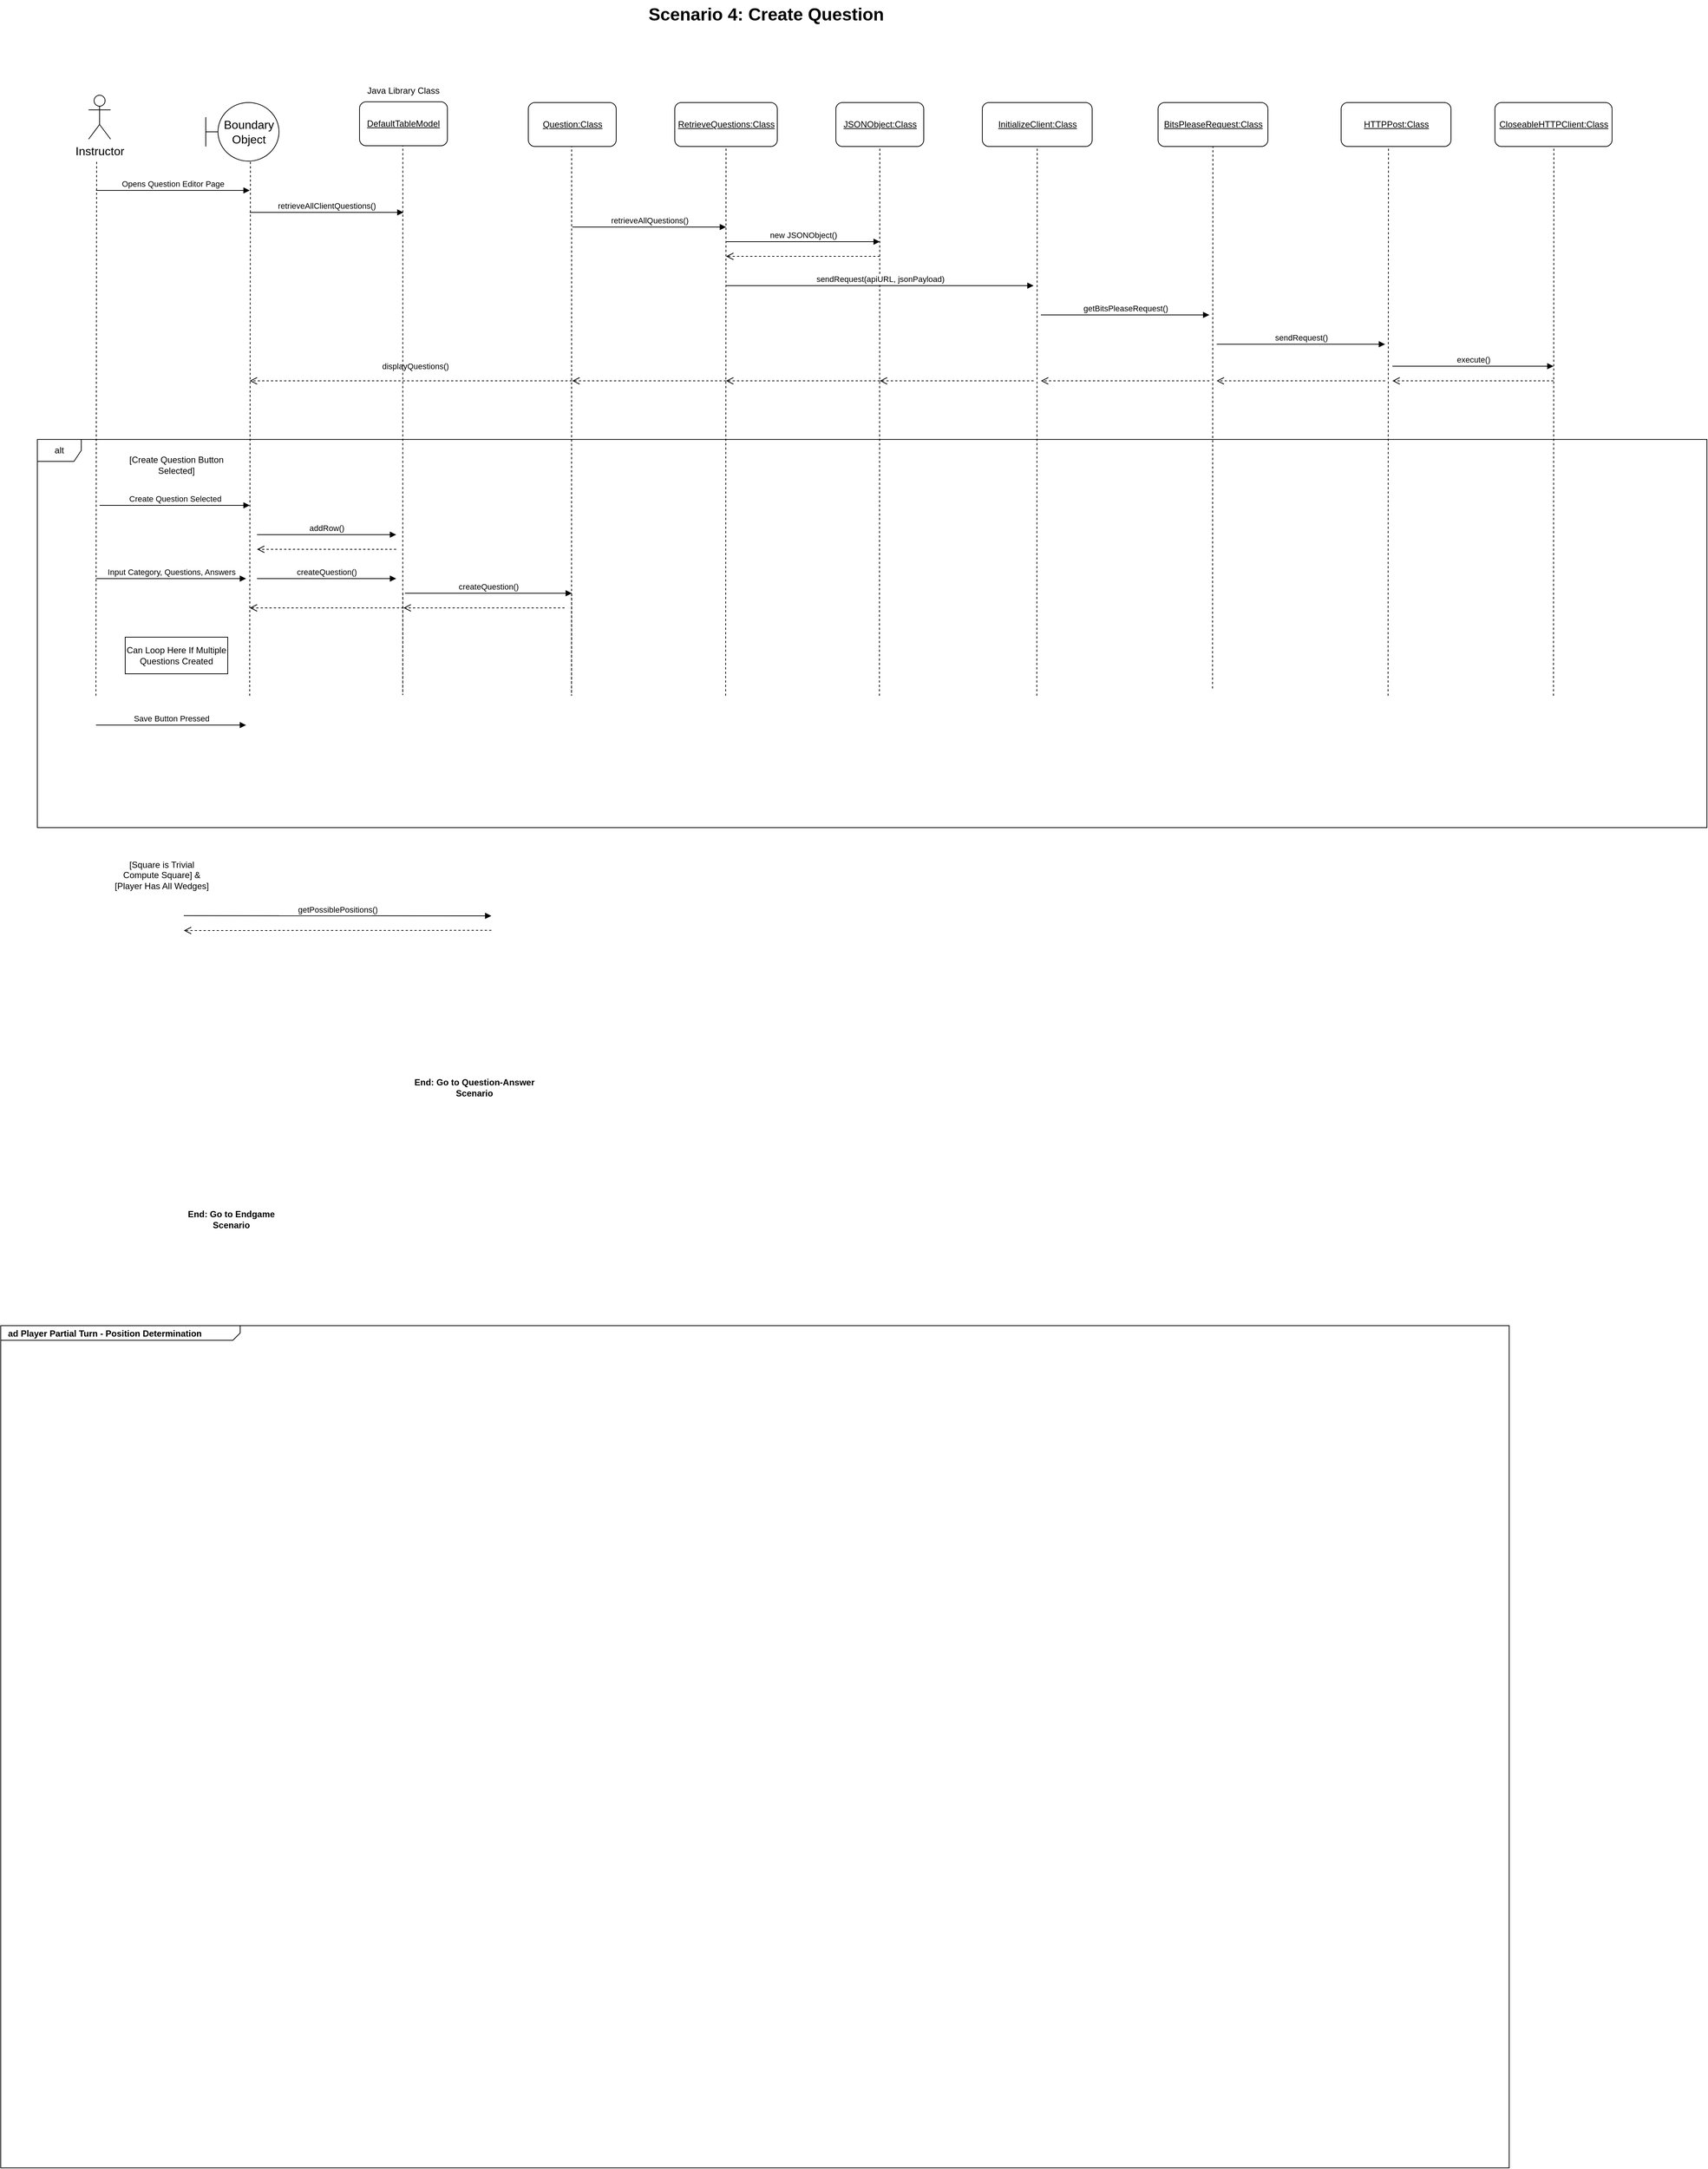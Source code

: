 <mxfile version="21.6.6" type="github">
  <diagram name="Page-1" id="929967ad-93f9-6ef4-fab6-5d389245f69c">
    <mxGraphModel dx="2700" dy="1115" grid="1" gridSize="10" guides="1" tooltips="1" connect="1" arrows="1" fold="1" page="1" pageScale="1.5" pageWidth="1169" pageHeight="826" background="none" math="0" shadow="0">
      <root>
        <mxCell id="0" style=";html=1;" />
        <mxCell id="1" style=";html=1;" parent="0" />
        <mxCell id="1672d66443f91eb5-1" value="&lt;p style=&quot;margin: 0px ; margin-top: 4px ; margin-left: 10px ; text-align: left&quot;&gt;&lt;b&gt;ad Player Partial Turn - Position Determination&lt;/b&gt;&lt;/p&gt;" style="html=1;strokeWidth=1;shape=mxgraph.sysml.package;html=1;overflow=fill;whiteSpace=wrap;fillColor=none;gradientColor=none;fontSize=12;align=center;labelX=327.64;" parent="1" vertex="1">
          <mxGeometry x="230" y="1900" width="2060" height="1150" as="geometry" />
        </mxCell>
        <mxCell id="BygNE2UErq7dpZcZYX3N-1" value="Boundary Object" style="shape=umlBoundary;whiteSpace=wrap;html=1;fontSize=16;" parent="1" vertex="1">
          <mxGeometry x="510" y="230" width="100" height="80" as="geometry" />
        </mxCell>
        <mxCell id="BygNE2UErq7dpZcZYX3N-2" value="Instructor" style="shape=umlActor;html=1;verticalLabelPosition=bottom;verticalAlign=top;align=center;fontSize=16;" parent="1" vertex="1">
          <mxGeometry x="350" y="220" width="30" height="60" as="geometry" />
        </mxCell>
        <mxCell id="L_0Sts4csoF8o7Koaro3-2" value="&lt;u&gt;Question:Class&lt;/u&gt;" style="rounded=1;whiteSpace=wrap;html=1;" parent="1" vertex="1">
          <mxGeometry x="950.5" y="230" width="120" height="60" as="geometry" />
        </mxCell>
        <mxCell id="L_0Sts4csoF8o7Koaro3-6" value="&lt;u&gt;JSONObject:Class&lt;/u&gt;" style="rounded=1;whiteSpace=wrap;html=1;" parent="1" vertex="1">
          <mxGeometry x="1370.5" y="230" width="120" height="60" as="geometry" />
        </mxCell>
        <mxCell id="L_0Sts4csoF8o7Koaro3-7" value="&lt;u&gt;RetrieveQuestions:Class&lt;/u&gt;" style="rounded=1;whiteSpace=wrap;html=1;" parent="1" vertex="1">
          <mxGeometry x="1150.5" y="230" width="140" height="60" as="geometry" />
        </mxCell>
        <mxCell id="L_0Sts4csoF8o7Koaro3-8" value="Scenario 4: Create Question" style="text;strokeColor=none;fillColor=none;html=1;fontSize=24;fontStyle=1;verticalAlign=middle;align=center;" parent="1" vertex="1">
          <mxGeometry x="990" y="90" width="570" height="40" as="geometry" />
        </mxCell>
        <mxCell id="L_0Sts4csoF8o7Koaro3-15" value="" style="endArrow=none;dashed=1;html=1;rounded=0;movable=1;resizable=1;rotatable=1;deletable=1;editable=1;locked=0;connectable=1;exitX=0.05;exitY=0.544;exitDx=0;exitDy=0;exitPerimeter=0;" parent="1" edge="1">
          <mxGeometry width="50" height="50" relative="1" as="geometry">
            <mxPoint x="1009.67" y="901" as="sourcePoint" />
            <mxPoint x="1009.67" y="290" as="targetPoint" />
            <Array as="points">
              <mxPoint x="1009.5" y="1040" />
            </Array>
          </mxGeometry>
        </mxCell>
        <mxCell id="L_0Sts4csoF8o7Koaro3-4" value="alt" style="shape=umlFrame;whiteSpace=wrap;html=1;pointerEvents=0;" parent="1" vertex="1">
          <mxGeometry x="280" y="690" width="2280" height="530" as="geometry" />
        </mxCell>
        <mxCell id="L_0Sts4csoF8o7Koaro3-25" value="[Square is Trivial Compute Square] &amp;amp; [Player Has All Wedges]" style="text;html=1;strokeColor=none;fillColor=none;align=center;verticalAlign=middle;whiteSpace=wrap;rounded=0;" parent="1" vertex="1">
          <mxGeometry x="380" y="1270" width="140" height="30" as="geometry" />
        </mxCell>
        <mxCell id="L_0Sts4csoF8o7Koaro3-29" value="&lt;b&gt;End: Go to Endgame Scenario&lt;/b&gt;" style="text;html=1;strokeColor=none;fillColor=none;align=center;verticalAlign=middle;whiteSpace=wrap;rounded=0;" parent="1" vertex="1">
          <mxGeometry x="460" y="1740" width="170" height="30" as="geometry" />
        </mxCell>
        <mxCell id="L_0Sts4csoF8o7Koaro3-31" value="Create Question Selected" style="html=1;verticalAlign=bottom;endArrow=block;edgeStyle=elbowEdgeStyle;elbow=horizontal;curved=0;rounded=0;" parent="1" edge="1">
          <mxGeometry width="80" relative="1" as="geometry">
            <mxPoint x="365" y="780" as="sourcePoint" />
            <mxPoint x="570" y="780" as="targetPoint" />
          </mxGeometry>
        </mxCell>
        <mxCell id="L_0Sts4csoF8o7Koaro3-34" value="getPossiblePositions()" style="html=1;verticalAlign=bottom;endArrow=block;edgeStyle=elbowEdgeStyle;elbow=vertical;curved=0;rounded=0;" parent="1" edge="1">
          <mxGeometry x="0.002" width="80" relative="1" as="geometry">
            <mxPoint x="480" y="1340.28" as="sourcePoint" />
            <mxPoint x="900" y="1340.28" as="targetPoint" />
            <mxPoint as="offset" />
          </mxGeometry>
        </mxCell>
        <mxCell id="L_0Sts4csoF8o7Koaro3-35" value="" style="html=1;verticalAlign=bottom;endArrow=open;dashed=1;endSize=8;edgeStyle=elbowEdgeStyle;elbow=vertical;curved=0;rounded=0;" parent="1" edge="1">
          <mxGeometry relative="1" as="geometry">
            <mxPoint x="900" y="1360.28" as="sourcePoint" />
            <mxPoint x="480" y="1360.28" as="targetPoint" />
            <Array as="points" />
          </mxGeometry>
        </mxCell>
        <mxCell id="L_0Sts4csoF8o7Koaro3-39" value="&lt;b&gt;End: Go to Question-Answer Scenario&lt;/b&gt;" style="text;html=1;strokeColor=none;fillColor=none;align=center;verticalAlign=middle;whiteSpace=wrap;rounded=0;" parent="1" vertex="1">
          <mxGeometry x="792" y="1560" width="170" height="30" as="geometry" />
        </mxCell>
        <mxCell id="4zJbVAAGOXzPrP1AxdIP-1" value="" style="endArrow=none;dashed=1;html=1;rounded=0;movable=1;resizable=1;rotatable=1;deletable=1;editable=1;locked=0;connectable=1;exitX=0.28;exitY=0.967;exitDx=0;exitDy=0;exitPerimeter=0;" parent="1" edge="1">
          <mxGeometry width="50" height="50" relative="1" as="geometry">
            <mxPoint x="1219.97" y="1040" as="sourcePoint" />
            <mxPoint x="1220.5" y="290" as="targetPoint" />
            <Array as="points">
              <mxPoint x="1219.97" y="1020" />
              <mxPoint x="1219.97" y="1010" />
            </Array>
          </mxGeometry>
        </mxCell>
        <mxCell id="4zJbVAAGOXzPrP1AxdIP-2" value="" style="endArrow=none;dashed=1;html=1;rounded=0;movable=1;resizable=1;rotatable=1;deletable=1;editable=1;locked=0;connectable=1;exitX=0.28;exitY=0.967;exitDx=0;exitDy=0;exitPerimeter=0;" parent="1" edge="1">
          <mxGeometry width="50" height="50" relative="1" as="geometry">
            <mxPoint x="570" y="1040" as="sourcePoint" />
            <mxPoint x="571" y="310" as="targetPoint" />
            <Array as="points">
              <mxPoint x="570" y="1020" />
              <mxPoint x="570" y="1010" />
            </Array>
          </mxGeometry>
        </mxCell>
        <mxCell id="4zJbVAAGOXzPrP1AxdIP-3" value="" style="endArrow=none;dashed=1;html=1;rounded=0;movable=1;resizable=1;rotatable=1;deletable=1;editable=1;locked=0;connectable=1;exitX=0.28;exitY=0.967;exitDx=0;exitDy=0;exitPerimeter=0;" parent="1" edge="1">
          <mxGeometry width="50" height="50" relative="1" as="geometry">
            <mxPoint x="1429.97" y="1040" as="sourcePoint" />
            <mxPoint x="1430.5" y="290" as="targetPoint" />
            <Array as="points">
              <mxPoint x="1429.97" y="1020" />
              <mxPoint x="1429.97" y="1010" />
            </Array>
          </mxGeometry>
        </mxCell>
        <mxCell id="4zJbVAAGOXzPrP1AxdIP-4" value="" style="endArrow=none;dashed=1;html=1;rounded=0;movable=1;resizable=1;rotatable=1;deletable=1;editable=1;locked=0;connectable=1;exitX=0.28;exitY=0.967;exitDx=0;exitDy=0;exitPerimeter=0;" parent="1" edge="1">
          <mxGeometry width="50" height="50" relative="1" as="geometry">
            <mxPoint x="360" y="1040" as="sourcePoint" />
            <mxPoint x="361" y="310" as="targetPoint" />
            <Array as="points">
              <mxPoint x="360" y="1020" />
              <mxPoint x="360" y="1010" />
            </Array>
          </mxGeometry>
        </mxCell>
        <mxCell id="07FEJgRhnAGQ607lGeJZ-4" value="[Create Question Button Selected]" style="text;html=1;strokeColor=none;fillColor=none;align=center;verticalAlign=middle;whiteSpace=wrap;rounded=0;" vertex="1" parent="1">
          <mxGeometry x="400" y="710" width="140" height="30" as="geometry" />
        </mxCell>
        <mxCell id="07FEJgRhnAGQ607lGeJZ-8" value="Opens Question Editor Page" style="html=1;verticalAlign=bottom;endArrow=block;edgeStyle=elbowEdgeStyle;elbow=horizontal;curved=0;rounded=0;" edge="1" parent="1">
          <mxGeometry width="80" relative="1" as="geometry">
            <mxPoint x="360" y="350" as="sourcePoint" />
            <mxPoint x="570" y="350" as="targetPoint" />
          </mxGeometry>
        </mxCell>
        <mxCell id="07FEJgRhnAGQ607lGeJZ-11" value="retrieveAllClientQuestions()" style="html=1;verticalAlign=bottom;endArrow=block;edgeStyle=elbowEdgeStyle;elbow=horizontal;curved=0;rounded=0;" edge="1" parent="1">
          <mxGeometry width="80" relative="1" as="geometry">
            <mxPoint x="570" y="380" as="sourcePoint" />
            <mxPoint x="780" y="380" as="targetPoint" />
          </mxGeometry>
        </mxCell>
        <mxCell id="07FEJgRhnAGQ607lGeJZ-13" value="" style="html=1;verticalAlign=bottom;endArrow=open;dashed=1;endSize=8;edgeStyle=elbowEdgeStyle;elbow=horizontal;curved=0;rounded=0;" edge="1" parent="1">
          <mxGeometry relative="1" as="geometry">
            <mxPoint x="1010" y="610" as="sourcePoint" />
            <mxPoint x="570" y="610" as="targetPoint" />
            <Array as="points" />
          </mxGeometry>
        </mxCell>
        <mxCell id="07FEJgRhnAGQ607lGeJZ-35" value="displayQuestions()" style="edgeLabel;html=1;align=center;verticalAlign=middle;resizable=0;points=[];" vertex="1" connectable="0" parent="07FEJgRhnAGQ607lGeJZ-13">
          <mxGeometry x="-0.211" y="2" relative="1" as="geometry">
            <mxPoint x="-41" y="-22" as="offset" />
          </mxGeometry>
        </mxCell>
        <mxCell id="07FEJgRhnAGQ607lGeJZ-14" value="retrieveAllQuestions()" style="html=1;verticalAlign=bottom;endArrow=block;edgeStyle=elbowEdgeStyle;elbow=horizontal;curved=0;rounded=0;" edge="1" parent="1">
          <mxGeometry width="80" relative="1" as="geometry">
            <mxPoint x="1010.5" y="400" as="sourcePoint" />
            <mxPoint x="1220.5" y="400" as="targetPoint" />
            <mxPoint as="offset" />
          </mxGeometry>
        </mxCell>
        <mxCell id="07FEJgRhnAGQ607lGeJZ-15" value="" style="html=1;verticalAlign=bottom;endArrow=open;dashed=1;endSize=8;edgeStyle=elbowEdgeStyle;elbow=vertical;curved=0;rounded=0;" edge="1" parent="1">
          <mxGeometry relative="1" as="geometry">
            <mxPoint x="1220.5" y="610" as="sourcePoint" />
            <mxPoint x="1010.5" y="610" as="targetPoint" />
            <Array as="points" />
          </mxGeometry>
        </mxCell>
        <mxCell id="07FEJgRhnAGQ607lGeJZ-16" value="new JSONObject()" style="html=1;verticalAlign=bottom;endArrow=block;edgeStyle=elbowEdgeStyle;elbow=horizontal;curved=0;rounded=0;" edge="1" parent="1">
          <mxGeometry width="80" relative="1" as="geometry">
            <mxPoint x="1220.5" y="420" as="sourcePoint" />
            <mxPoint x="1430.5" y="420" as="targetPoint" />
          </mxGeometry>
        </mxCell>
        <mxCell id="07FEJgRhnAGQ607lGeJZ-17" value="" style="html=1;verticalAlign=bottom;endArrow=open;dashed=1;endSize=8;edgeStyle=elbowEdgeStyle;elbow=vertical;curved=0;rounded=0;" edge="1" parent="1">
          <mxGeometry relative="1" as="geometry">
            <mxPoint x="1430.5" y="440.0" as="sourcePoint" />
            <mxPoint x="1220.5" y="440.0" as="targetPoint" />
            <Array as="points" />
          </mxGeometry>
        </mxCell>
        <mxCell id="07FEJgRhnAGQ607lGeJZ-18" value="&lt;u&gt;InitializeClient:Class&lt;/u&gt;" style="rounded=1;whiteSpace=wrap;html=1;" vertex="1" parent="1">
          <mxGeometry x="1570.5" y="230" width="150" height="60" as="geometry" />
        </mxCell>
        <mxCell id="07FEJgRhnAGQ607lGeJZ-19" value="" style="endArrow=none;dashed=1;html=1;rounded=0;movable=1;resizable=1;rotatable=1;deletable=1;editable=1;locked=0;connectable=1;exitX=0.28;exitY=0.967;exitDx=0;exitDy=0;exitPerimeter=0;" edge="1" parent="1">
          <mxGeometry width="50" height="50" relative="1" as="geometry">
            <mxPoint x="1884.87" y="1030" as="sourcePoint" />
            <mxPoint x="1885.4" y="280" as="targetPoint" />
            <Array as="points">
              <mxPoint x="1884.87" y="1010" />
              <mxPoint x="1884.87" y="1000" />
            </Array>
          </mxGeometry>
        </mxCell>
        <mxCell id="07FEJgRhnAGQ607lGeJZ-20" value="sendRequest(apiURL, jsonPayload)" style="html=1;verticalAlign=bottom;endArrow=block;edgeStyle=elbowEdgeStyle;elbow=horizontal;curved=0;rounded=0;" edge="1" parent="1">
          <mxGeometry width="80" relative="1" as="geometry">
            <mxPoint x="1220.5" y="480" as="sourcePoint" />
            <mxPoint x="1640.5" y="480" as="targetPoint" />
          </mxGeometry>
        </mxCell>
        <mxCell id="07FEJgRhnAGQ607lGeJZ-21" value="" style="html=1;verticalAlign=bottom;endArrow=open;dashed=1;endSize=8;edgeStyle=elbowEdgeStyle;elbow=vertical;curved=0;rounded=0;" edge="1" parent="1">
          <mxGeometry relative="1" as="geometry">
            <mxPoint x="2120.5" y="610" as="sourcePoint" />
            <mxPoint x="1890.5" y="610" as="targetPoint" />
            <Array as="points" />
          </mxGeometry>
        </mxCell>
        <mxCell id="07FEJgRhnAGQ607lGeJZ-22" value="&lt;u&gt;CloseableHTTPClient:Class&lt;/u&gt;" style="rounded=1;whiteSpace=wrap;html=1;" vertex="1" parent="1">
          <mxGeometry x="2270.5" y="230" width="160" height="60" as="geometry" />
        </mxCell>
        <mxCell id="07FEJgRhnAGQ607lGeJZ-23" value="" style="endArrow=none;dashed=1;html=1;rounded=0;movable=1;resizable=1;rotatable=1;deletable=1;editable=1;locked=0;connectable=1;exitX=0.28;exitY=0.967;exitDx=0;exitDy=0;exitPerimeter=0;" edge="1" parent="1">
          <mxGeometry width="50" height="50" relative="1" as="geometry">
            <mxPoint x="1644.91" y="1040" as="sourcePoint" />
            <mxPoint x="1645.44" y="290" as="targetPoint" />
            <Array as="points">
              <mxPoint x="1644.91" y="1020" />
              <mxPoint x="1644.91" y="1010" />
            </Array>
          </mxGeometry>
        </mxCell>
        <mxCell id="07FEJgRhnAGQ607lGeJZ-24" value="getBitsPleaseRequest()" style="html=1;verticalAlign=bottom;endArrow=block;edgeStyle=elbowEdgeStyle;elbow=horizontal;curved=0;rounded=0;" edge="1" parent="1">
          <mxGeometry width="80" relative="1" as="geometry">
            <mxPoint x="1650.5" y="520" as="sourcePoint" />
            <mxPoint x="1880.5" y="520" as="targetPoint" />
          </mxGeometry>
        </mxCell>
        <mxCell id="07FEJgRhnAGQ607lGeJZ-25" value="" style="html=1;verticalAlign=bottom;endArrow=open;dashed=1;endSize=8;edgeStyle=elbowEdgeStyle;elbow=vertical;curved=0;rounded=0;" edge="1" parent="1">
          <mxGeometry relative="1" as="geometry">
            <mxPoint x="1430.5" y="610" as="sourcePoint" />
            <mxPoint x="1220.5" y="610" as="targetPoint" />
            <Array as="points" />
          </mxGeometry>
        </mxCell>
        <mxCell id="07FEJgRhnAGQ607lGeJZ-26" value="" style="endArrow=none;dashed=1;html=1;rounded=0;movable=1;resizable=1;rotatable=1;deletable=1;editable=1;locked=0;connectable=1;exitX=0.28;exitY=0.967;exitDx=0;exitDy=0;exitPerimeter=0;" edge="1" parent="1">
          <mxGeometry width="50" height="50" relative="1" as="geometry">
            <mxPoint x="2124.59" y="1040" as="sourcePoint" />
            <mxPoint x="2125.12" y="290" as="targetPoint" />
            <Array as="points">
              <mxPoint x="2124.59" y="1020" />
              <mxPoint x="2124.59" y="1010" />
            </Array>
          </mxGeometry>
        </mxCell>
        <mxCell id="07FEJgRhnAGQ607lGeJZ-27" value="&lt;u&gt;BitsPleaseRequest:Class&lt;/u&gt;" style="rounded=1;whiteSpace=wrap;html=1;" vertex="1" parent="1">
          <mxGeometry x="1810.5" y="230" width="150" height="60" as="geometry" />
        </mxCell>
        <mxCell id="07FEJgRhnAGQ607lGeJZ-28" value="sendRequest()" style="html=1;verticalAlign=bottom;endArrow=block;edgeStyle=elbowEdgeStyle;elbow=horizontal;curved=0;rounded=0;" edge="1" parent="1">
          <mxGeometry width="80" relative="1" as="geometry">
            <mxPoint x="1890.5" y="560" as="sourcePoint" />
            <mxPoint x="2120.5" y="560" as="targetPoint" />
          </mxGeometry>
        </mxCell>
        <mxCell id="07FEJgRhnAGQ607lGeJZ-29" value="&lt;u&gt;HTTPPost:Class&lt;/u&gt;" style="rounded=1;whiteSpace=wrap;html=1;" vertex="1" parent="1">
          <mxGeometry x="2060.5" y="230" width="150" height="60" as="geometry" />
        </mxCell>
        <mxCell id="07FEJgRhnAGQ607lGeJZ-30" value="" style="endArrow=none;dashed=1;html=1;rounded=0;movable=1;resizable=1;rotatable=1;deletable=1;editable=1;locked=0;connectable=1;exitX=0.28;exitY=0.967;exitDx=0;exitDy=0;exitPerimeter=0;" edge="1" parent="1">
          <mxGeometry width="50" height="50" relative="1" as="geometry">
            <mxPoint x="2350.5" y="1040" as="sourcePoint" />
            <mxPoint x="2351.03" y="290" as="targetPoint" />
            <Array as="points">
              <mxPoint x="2350.5" y="1020" />
              <mxPoint x="2350.5" y="1010" />
            </Array>
          </mxGeometry>
        </mxCell>
        <mxCell id="07FEJgRhnAGQ607lGeJZ-31" value="execute()" style="html=1;verticalAlign=bottom;endArrow=block;edgeStyle=elbowEdgeStyle;elbow=vertical;curved=0;rounded=0;" edge="1" parent="1">
          <mxGeometry width="80" relative="1" as="geometry">
            <mxPoint x="2130.5" y="590" as="sourcePoint" />
            <mxPoint x="2350.5" y="590" as="targetPoint" />
          </mxGeometry>
        </mxCell>
        <mxCell id="07FEJgRhnAGQ607lGeJZ-32" value="" style="html=1;verticalAlign=bottom;endArrow=open;dashed=1;endSize=8;edgeStyle=elbowEdgeStyle;elbow=vertical;curved=0;rounded=0;" edge="1" parent="1">
          <mxGeometry relative="1" as="geometry">
            <mxPoint x="2350.5" y="610" as="sourcePoint" />
            <mxPoint x="2130.5" y="610" as="targetPoint" />
            <Array as="points" />
          </mxGeometry>
        </mxCell>
        <mxCell id="07FEJgRhnAGQ607lGeJZ-33" value="" style="html=1;verticalAlign=bottom;endArrow=open;dashed=1;endSize=8;edgeStyle=elbowEdgeStyle;elbow=vertical;curved=0;rounded=0;" edge="1" parent="1">
          <mxGeometry relative="1" as="geometry">
            <mxPoint x="1880.5" y="610" as="sourcePoint" />
            <mxPoint x="1650.5" y="610" as="targetPoint" />
            <Array as="points" />
          </mxGeometry>
        </mxCell>
        <mxCell id="07FEJgRhnAGQ607lGeJZ-34" value="" style="html=1;verticalAlign=bottom;endArrow=open;dashed=1;endSize=8;edgeStyle=elbowEdgeStyle;elbow=vertical;curved=0;rounded=0;" edge="1" parent="1">
          <mxGeometry relative="1" as="geometry">
            <mxPoint x="1640.5" y="610" as="sourcePoint" />
            <mxPoint x="1430.5" y="610" as="targetPoint" />
            <Array as="points" />
          </mxGeometry>
        </mxCell>
        <mxCell id="07FEJgRhnAGQ607lGeJZ-36" value="&lt;u&gt;DefaultTableModel&lt;/u&gt;" style="rounded=1;whiteSpace=wrap;html=1;" vertex="1" parent="1">
          <mxGeometry x="720" y="229" width="120" height="60" as="geometry" />
        </mxCell>
        <mxCell id="07FEJgRhnAGQ607lGeJZ-37" value="" style="endArrow=none;dashed=1;html=1;rounded=0;movable=1;resizable=1;rotatable=1;deletable=1;editable=1;locked=0;connectable=1;exitX=0.05;exitY=0.544;exitDx=0;exitDy=0;exitPerimeter=0;" edge="1" parent="1">
          <mxGeometry width="50" height="50" relative="1" as="geometry">
            <mxPoint x="779.17" y="900" as="sourcePoint" />
            <mxPoint x="779.17" y="289" as="targetPoint" />
            <Array as="points">
              <mxPoint x="779" y="1039" />
            </Array>
          </mxGeometry>
        </mxCell>
        <mxCell id="07FEJgRhnAGQ607lGeJZ-38" value="Java Library Class" style="text;html=1;strokeColor=none;fillColor=none;align=center;verticalAlign=middle;whiteSpace=wrap;rounded=0;" vertex="1" parent="1">
          <mxGeometry x="720" y="199" width="120" height="30" as="geometry" />
        </mxCell>
        <mxCell id="07FEJgRhnAGQ607lGeJZ-39" value="addRow()" style="html=1;verticalAlign=bottom;endArrow=block;edgeStyle=elbowEdgeStyle;elbow=horizontal;curved=0;rounded=0;" edge="1" parent="1">
          <mxGeometry width="80" relative="1" as="geometry">
            <mxPoint x="580" y="820" as="sourcePoint" />
            <mxPoint x="770" y="820" as="targetPoint" />
          </mxGeometry>
        </mxCell>
        <mxCell id="07FEJgRhnAGQ607lGeJZ-40" value="" style="html=1;verticalAlign=bottom;endArrow=open;dashed=1;endSize=8;edgeStyle=elbowEdgeStyle;elbow=vertical;curved=0;rounded=0;" edge="1" parent="1">
          <mxGeometry relative="1" as="geometry">
            <mxPoint x="770" y="840" as="sourcePoint" />
            <mxPoint x="580" y="840" as="targetPoint" />
            <Array as="points" />
          </mxGeometry>
        </mxCell>
        <mxCell id="07FEJgRhnAGQ607lGeJZ-41" value="Input Category, Questions, Answers" style="html=1;verticalAlign=bottom;endArrow=block;edgeStyle=elbowEdgeStyle;elbow=horizontal;curved=0;rounded=0;" edge="1" parent="1">
          <mxGeometry width="80" relative="1" as="geometry">
            <mxPoint x="360" y="880" as="sourcePoint" />
            <mxPoint x="565" y="880" as="targetPoint" />
          </mxGeometry>
        </mxCell>
        <mxCell id="07FEJgRhnAGQ607lGeJZ-42" value="createQuestion()" style="html=1;verticalAlign=bottom;endArrow=block;edgeStyle=elbowEdgeStyle;elbow=horizontal;curved=0;rounded=0;" edge="1" parent="1">
          <mxGeometry width="80" relative="1" as="geometry">
            <mxPoint x="580" y="880" as="sourcePoint" />
            <mxPoint x="770" y="880" as="targetPoint" />
          </mxGeometry>
        </mxCell>
        <mxCell id="07FEJgRhnAGQ607lGeJZ-43" value="createQuestion()" style="html=1;verticalAlign=bottom;endArrow=block;edgeStyle=elbowEdgeStyle;elbow=horizontal;curved=0;rounded=0;" edge="1" parent="1">
          <mxGeometry width="80" relative="1" as="geometry">
            <mxPoint x="782" y="900" as="sourcePoint" />
            <mxPoint x="1010" y="900" as="targetPoint" />
          </mxGeometry>
        </mxCell>
        <mxCell id="07FEJgRhnAGQ607lGeJZ-44" value="" style="html=1;verticalAlign=bottom;endArrow=open;dashed=1;endSize=8;edgeStyle=elbowEdgeStyle;elbow=vertical;curved=0;rounded=0;" edge="1" parent="1">
          <mxGeometry relative="1" as="geometry">
            <mxPoint x="1000" y="920" as="sourcePoint" />
            <mxPoint x="780" y="920" as="targetPoint" />
            <Array as="points" />
          </mxGeometry>
        </mxCell>
        <mxCell id="07FEJgRhnAGQ607lGeJZ-45" value="" style="html=1;verticalAlign=bottom;endArrow=open;dashed=1;endSize=8;edgeStyle=elbowEdgeStyle;elbow=vertical;curved=0;rounded=0;" edge="1" parent="1">
          <mxGeometry relative="1" as="geometry">
            <mxPoint x="780" y="920" as="sourcePoint" />
            <mxPoint x="570" y="920" as="targetPoint" />
            <Array as="points" />
          </mxGeometry>
        </mxCell>
        <mxCell id="07FEJgRhnAGQ607lGeJZ-46" value="Save Button Pressed" style="html=1;verticalAlign=bottom;endArrow=block;edgeStyle=elbowEdgeStyle;elbow=vertical;curved=0;rounded=0;" edge="1" parent="1">
          <mxGeometry width="80" relative="1" as="geometry">
            <mxPoint x="360" y="1080" as="sourcePoint" />
            <mxPoint x="565" y="1080" as="targetPoint" />
          </mxGeometry>
        </mxCell>
        <mxCell id="07FEJgRhnAGQ607lGeJZ-47" value="Can Loop Here If Multiple Questions Created" style="rounded=0;whiteSpace=wrap;html=1;" vertex="1" parent="1">
          <mxGeometry x="400" y="960" width="140" height="50" as="geometry" />
        </mxCell>
      </root>
    </mxGraphModel>
  </diagram>
</mxfile>
